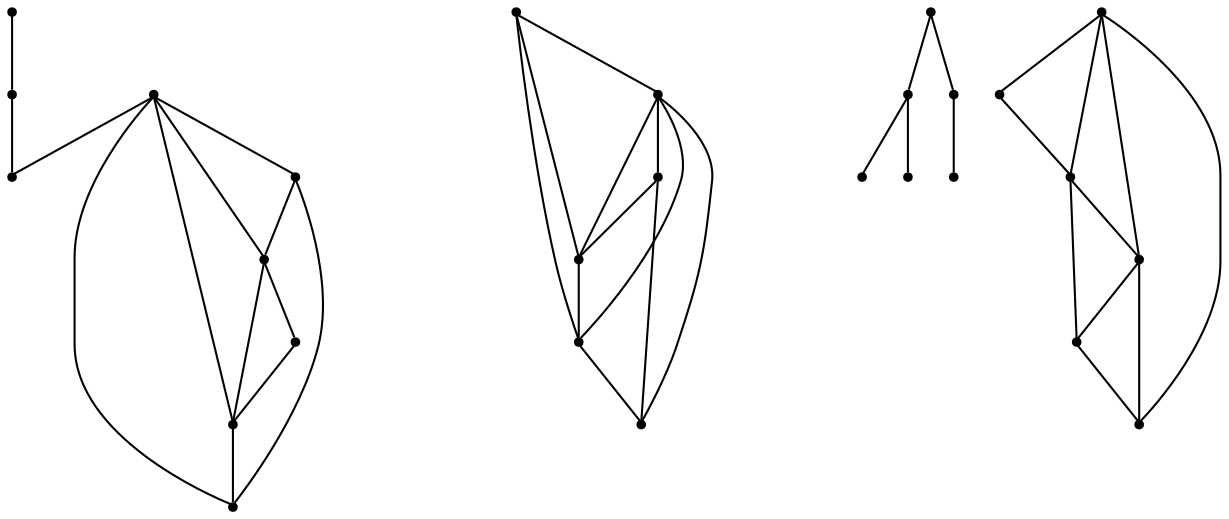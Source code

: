 graph {
  node [shape=point,comment="{\"directed\":false,\"doi\":\"10.1007/978-3-662-45803-7_22\",\"figure\":\"2\"}"]

  v0 [pos="1735.0134340914938,820.9013779009374"]
  v1 [pos="1735.0134340914938,737.5243821643119"]
  v2 [pos="1735.0134340914938,887.6029744902378"]
  v3 [pos="1668.2986696456107,687.4981847223365"]
  v4 [pos="1668.2986696456107,787.5505796062872"]
  v5 [pos="1618.2625963111984,887.6029744902378"]
  v6 [pos="1618.2625963111984,737.5243821643119"]
  v7 [pos="1568.2265229767859,787.5505796062872"]
  v8 [pos="1568.2265229767859,687.4981847223365"]
  v9 [pos="1434.7969940850198,687.4981847223365"]
  v10 [pos="1434.7969940850198,787.5505796062872"]
  v11 [pos="1384.7609207506073,737.524382164312"]
  v12 [pos="1334.724847416195,787.5505796062872"]
  v13 [pos="1384.7609207506073,887.6029744902378"]
  v14 [pos="1334.724847416195,687.4981847223365"]
  v15 [pos="1134.5805540785454,754.1997813116369"]
  v16 [pos="1134.5805540785454,687.4981847223366"]
  v17 [pos="1201.2953185244287,687.4981847223366"]
  v18 [pos="1067.8657896326622,820.9013779009374"]
  v19 [pos="1001.1509297505431,754.1997813116369"]
  v20 [pos="1001.150929750543,687.4981847223365"]
  v21 [pos="867.7214008587767,754.1997813116369"]
  v22 [pos="867.7214008587767,887.6029744902378"]
  v23 [pos="801.0066364128936,820.9013779009374"]
  v24 [pos="801.0066364128936,687.4981847223365"]
  v25 [pos="801.0066364128936,754.1997813116369"]
  v26 [pos="734.2918719670104,754.1997813116369"]

  v0 -- v1 [id="-1",pos="1735.0134340914938,820.9013779009374 1735.0134340914938,737.5243821643119 1735.0134340914938,737.5243821643119 1735.0134340914938,737.5243821643119"]
  v26 -- v24 [id="-2",pos="734.2918719670104,754.1997813116369 801.0066364128936,687.4981847223365 801.0066364128936,687.4981847223365 801.0066364128936,687.4981847223365"]
  v23 -- v25 [id="-3",pos="801.0066364128936,820.9013779009374 801.0066364128936,754.1997813116369 801.0066364128936,754.1997813116369 801.0066364128936,754.1997813116369"]
  v23 -- v26 [id="-4",pos="801.0066364128936,820.9013779009374 734.2918719670104,754.1997813116369 734.2918719670104,754.1997813116369 734.2918719670104,754.1997813116369"]
  v25 -- v26 [id="-5",pos="801.0066364128936,754.1997813116369 734.2918719670104,754.1997813116369 734.2918719670104,754.1997813116369 734.2918719670104,754.1997813116369"]
  v25 -- v24 [id="-6",pos="801.0066364128936,754.1997813116369 801.0066364128936,687.4981847223365 801.0066364128936,687.4981847223365 801.0066364128936,687.4981847223365"]
  v25 -- v21 [id="-7",pos="801.0066364128936,754.1997813116369 867.7214008587767,754.1997813116369 867.7214008587767,754.1997813116369 867.7214008587767,754.1997813116369"]
  v24 -- v21 [id="-8",pos="801.0066364128936,687.4981847223365 867.7214008587767,754.1997813116369 867.7214008587767,754.1997813116369 867.7214008587767,754.1997813116369"]
  v22 -- v23 [id="-9",pos="867.7214008587767,887.6029744902378 801.0066364128936,820.9013779009374 801.0066364128936,820.9013779009374 801.0066364128936,820.9013779009374"]
  v21 -- v23 [id="-10",pos="867.7214008587767,754.1997813116369 801.0066364128936,820.9013779009374 801.0066364128936,820.9013779009374 801.0066364128936,820.9013779009374"]
  v21 -- v22 [id="-11",pos="867.7214008587767,754.1997813116369 867.7214008587767,887.6029744902378 867.7214008587767,887.6029744902378 867.7214008587767,887.6029744902378"]
  v19 -- v20 [id="-12",pos="1001.1509297505431,754.1997813116369 1001.150929750543,687.4981847223365 1001.150929750543,687.4981847223365 1001.150929750543,687.4981847223365"]
  v18 -- v19 [id="-13",pos="1067.8657896326622,820.9013779009374 1001.1509297505431,754.1997813116369 1001.1509297505431,754.1997813116369 1001.1509297505431,754.1997813116369"]
  v18 -- v15 [id="-14",pos="1067.8657896326622,820.9013779009374 1134.5805540785454,754.1997813116369 1134.5805540785454,754.1997813116369 1134.5805540785454,754.1997813116369"]
  v15 -- v17 [id="-15",pos="1134.5805540785454,754.1997813116369 1201.2953185244287,687.4981847223366 1201.2953185244287,687.4981847223366 1201.2953185244287,687.4981847223366"]
  v15 -- v16 [id="-16",pos="1134.5805540785454,754.1997813116369 1134.5805540785454,687.4981847223366 1134.5805540785454,687.4981847223366 1134.5805540785454,687.4981847223366"]
  v12 -- v14 [id="-17",pos="1334.724847416195,787.5505796062872 1334.724847416195,687.4981847223365 1334.724847416195,687.4981847223365 1334.724847416195,687.4981847223365"]
  v14 -- v9 [id="-18",pos="1334.724847416195,687.4981847223365 1434.7969940850198,687.4981847223365 1434.7969940850198,687.4981847223365 1434.7969940850198,687.4981847223365"]
  v13 -- v12 [id="-20",pos="1384.7609207506073,887.6029744902378 1334.724847416195,787.5505796062872 1334.724847416195,787.5505796062872 1334.724847416195,787.5505796062872"]
  v13 -- v10 [id="-21",pos="1384.7609207506073,887.6029744902378 1434.7969940850198,787.5505796062872 1434.7969940850198,787.5505796062872 1434.7969940850198,787.5505796062872"]
  v13 -- v11 [id="-22",pos="1384.7609207506073,887.6029744902378 1384.7609207506073,737.524382164312 1384.7609207506073,737.524382164312 1384.7609207506073,737.524382164312"]
  v11 -- v10 [id="-23",pos="1384.7609207506073,737.524382164312 1434.7969940850198,787.5505796062872 1434.7969940850198,787.5505796062872 1434.7969940850198,787.5505796062872"]
  v11 -- v9 [id="-24",pos="1384.7609207506073,737.524382164312 1434.7969940850198,687.4981847223365 1434.7969940850198,687.4981847223365 1434.7969940850198,687.4981847223365"]
  v11 -- v12 [id="-25",pos="1384.7609207506073,737.524382164312 1334.724847416195,787.5505796062872 1334.724847416195,787.5505796062872 1334.724847416195,787.5505796062872"]
  v11 -- v14 [id="-26",pos="1384.7609207506073,737.524382164312 1334.724847416195,687.4981847223365 1334.724847416195,687.4981847223365 1334.724847416195,687.4981847223365"]
  v10 -- v12 [id="-29",pos="1434.7969940850198,787.5505796062872 1334.724847416195,787.5505796062872 1334.724847416195,787.5505796062872 1334.724847416195,787.5505796062872"]
  v9 -- v10 [id="-31",pos="1434.7969940850198,687.4981847223365 1434.7969940850198,787.5505796062872 1434.7969940850198,787.5505796062872 1434.7969940850198,787.5505796062872"]
  v7 -- v4 [id="-32",pos="1568.2265229767859,787.5505796062872 1668.2986696456107,787.5505796062872 1668.2986696456107,787.5505796062872 1668.2986696456107,787.5505796062872"]
  v7 -- v8 [id="-33",pos="1568.2265229767859,787.5505796062872 1568.2265229767859,687.4981847223365 1568.2265229767859,687.4981847223365 1568.2265229767859,687.4981847223365"]
  v8 -- v6 [id="-34",pos="1568.2265229767859,687.4981847223365 1618.2625963111984,737.5243821643119 1618.2625963111984,737.5243821643119 1618.2625963111984,737.5243821643119"]
  v8 -- v3 [id="-35",pos="1568.2265229767859,687.4981847223365 1668.2986696456107,687.4981847223365 1668.2986696456107,687.4981847223365 1668.2986696456107,687.4981847223365"]
  v5 -- v7 [id="-36",pos="1618.2625963111984,887.6029744902378 1568.2265229767859,787.5505796062872 1568.2265229767859,787.5505796062872 1568.2265229767859,787.5505796062872"]
  v6 -- v3 [id="-37",pos="1618.2625963111984,737.5243821643119 1668.2986696456107,687.4981847223365 1668.2986696456107,687.4981847223365 1668.2986696456107,687.4981847223365"]
  v6 -- v7 [id="-38",pos="1618.2625963111984,737.5243821643119 1568.2265229767859,787.5505796062872 1568.2265229767859,787.5505796062872 1568.2265229767859,787.5505796062872"]
  v6 -- v4 [id="-40",pos="1618.2625963111984,737.5243821643119 1668.2986696456107,787.5505796062872 1668.2986696456107,787.5505796062872 1668.2986696456107,787.5505796062872"]
  v6 -- v1 [id="-41",pos="1618.2625963111984,737.5243821643119 1735.0134340914938,737.5243821643119 1735.0134340914938,737.5243821643119 1735.0134340914938,737.5243821643119"]
  v4 -- v5 [id="-43",pos="1668.2986696456107,787.5505796062872 1618.2625963111984,887.6029744902378 1618.2625963111984,887.6029744902378 1618.2625963111984,887.6029744902378"]
  v3 -- v4 [id="-44",pos="1668.2986696456107,687.4981847223365 1668.2986696456107,787.5505796062872 1668.2986696456107,787.5505796062872 1668.2986696456107,787.5505796062872"]
  v2 -- v0 [id="-45",pos="1735.0134340914938,887.6029744902378 1735.0134340914938,820.9013779009374 1735.0134340914938,820.9013779009374 1735.0134340914938,820.9013779009374"]
}